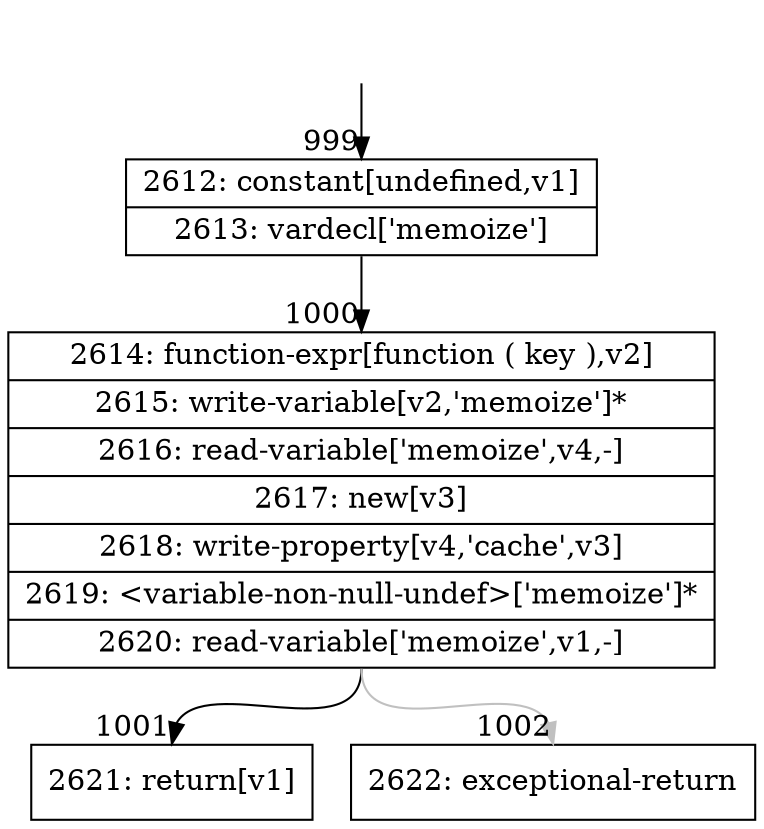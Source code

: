 digraph {
rankdir="TD"
BB_entry82[shape=none,label=""];
BB_entry82 -> BB999 [tailport=s, headport=n, headlabel="    999"]
BB999 [shape=record label="{2612: constant[undefined,v1]|2613: vardecl['memoize']}" ] 
BB999 -> BB1000 [tailport=s, headport=n, headlabel="      1000"]
BB1000 [shape=record label="{2614: function-expr[function ( key ),v2]|2615: write-variable[v2,'memoize']*|2616: read-variable['memoize',v4,-]|2617: new[v3]|2618: write-property[v4,'cache',v3]|2619: \<variable-non-null-undef\>['memoize']*|2620: read-variable['memoize',v1,-]}" ] 
BB1000 -> BB1001 [tailport=s, headport=n, headlabel="      1001"]
BB1000 -> BB1002 [tailport=s, headport=n, color=gray, headlabel="      1002"]
BB1001 [shape=record label="{2621: return[v1]}" ] 
BB1002 [shape=record label="{2622: exceptional-return}" ] 
//#$~ 760
}
